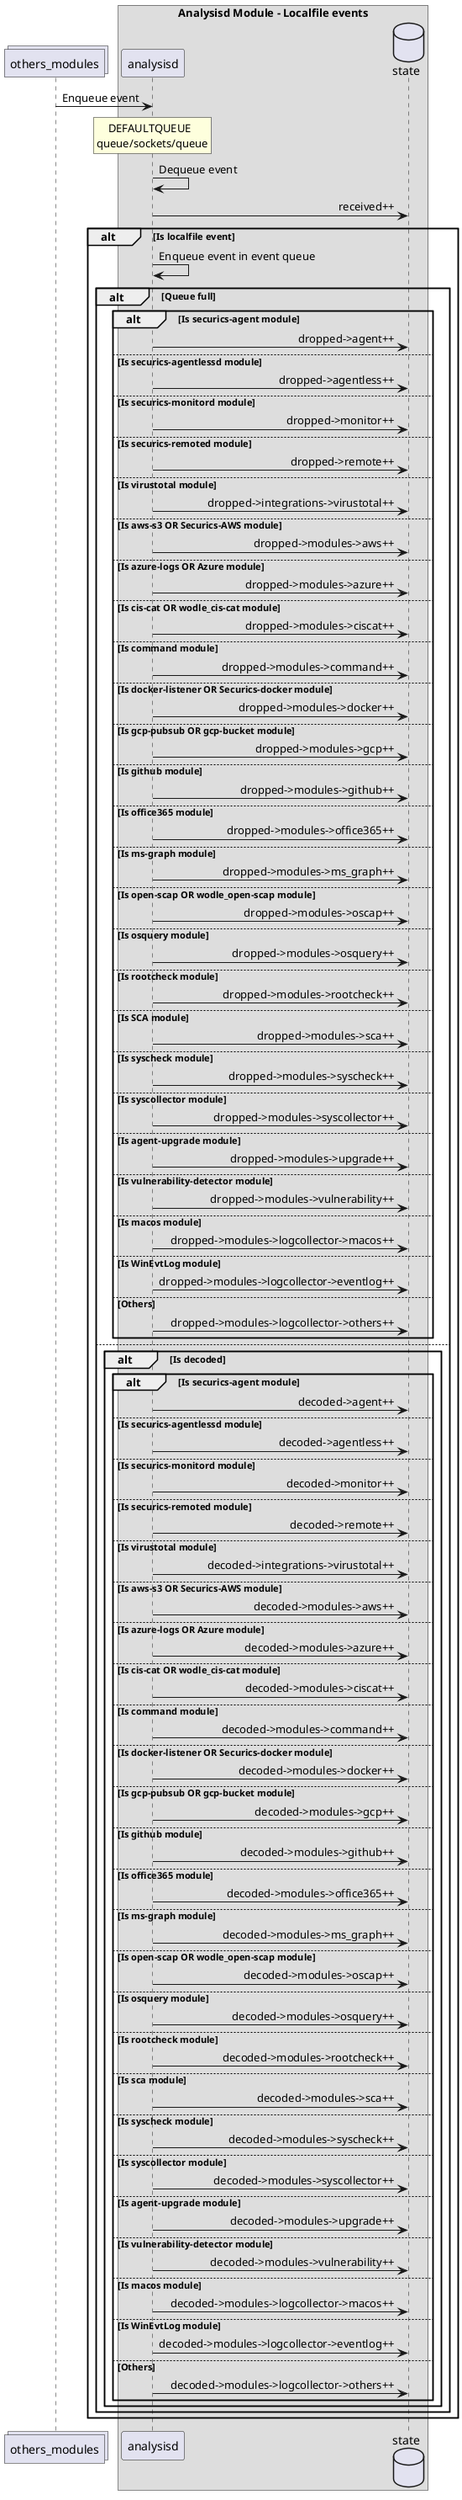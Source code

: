 ' Copyright (C) 2023-2024, RV Bionics Group SpA.
' Created by Securics, Inc. <info@rvbionics.com>.
' This program is free software; you can redistribute it and/or modify it under the terms of GPLv2

@startuml analysisd-localfile

    collections others_modules
    box "Analysisd Module - Localfile events"
    participant analysisd
    database state
    end box
    skinparam sequenceMessageAlign right

    others_modules -> analysisd : Enqueue event
    rnote over analysisd
            DEFAULTQUEUE
        queue/sockets/queue
    endrnote
    analysisd -> analysisd: Dequeue event
    analysisd -> state: received++

    alt Is localfile event
        analysisd -> analysisd: Enqueue event in event queue
        alt Queue full
            alt Is securics-agent module
                analysisd -> state: dropped->agent++
            else Is securics-agentlessd module
                analysisd -> state: dropped->agentless++
            else Is securics-monitord module
                analysisd -> state: dropped->monitor++
            else Is securics-remoted module
                analysisd -> state: dropped->remote++
            else Is virustotal module
                analysisd -> state: dropped->integrations->virustotal++
            else Is aws-s3 OR Securics-AWS module
                analysisd -> state: dropped->modules->aws++
            else Is azure-logs OR Azure module
                analysisd -> state: dropped->modules->azure++
            else Is cis-cat OR wodle_cis-cat module
                analysisd -> state: dropped->modules->ciscat++
            else Is command module
                analysisd -> state: dropped->modules->command++
            else Is docker-listener OR Securics-docker module
                analysisd -> state: dropped->modules->docker++
            else Is gcp-pubsub OR gcp-bucket module
                analysisd -> state: dropped->modules->gcp++
            else Is github module
                analysisd -> state: dropped->modules->github++
            else Is office365 module
                analysisd -> state: dropped->modules->office365++
            else Is ms-graph module
                analysisd -> state: dropped->modules->ms_graph++
            else Is open-scap OR wodle_open-scap module
                analysisd -> state: dropped->modules->oscap++
            else Is osquery module
                analysisd -> state: dropped->modules->osquery++
            else Is rootcheck module
                analysisd -> state: dropped->modules->rootcheck++
            else Is SCA module
                analysisd -> state: dropped->modules->sca++
            else Is syscheck module
                analysisd -> state: dropped->modules->syscheck++
            else Is syscollector module
                analysisd -> state: dropped->modules->syscollector++
            else Is agent-upgrade module
                analysisd -> state: dropped->modules->upgrade++
            else Is vulnerability-detector module
                analysisd -> state: dropped->modules->vulnerability++
            else Is macos module
                analysisd -> state: dropped->modules->logcollector->macos++
            else Is WinEvtLog module
                analysisd -> state: dropped->modules->logcollector->eventlog++
            else Others
                analysisd -> state: dropped->modules->logcollector->others++
            end
        else
            alt Is decoded
                alt Is securics-agent module
                    analysisd -> state: decoded->agent++
                else Is securics-agentlessd module
                    analysisd -> state: decoded->agentless++
                else Is securics-monitord module
                    analysisd -> state: decoded->monitor++
                else Is securics-remoted module
                    analysisd -> state: decoded->remote++
                else Is virustotal module
                    analysisd -> state: decoded->integrations->virustotal++
                else Is aws-s3 OR Securics-AWS module
                    analysisd -> state: decoded->modules->aws++
                else Is azure-logs OR Azure module
                    analysisd -> state: decoded->modules->azure++
                else Is cis-cat OR wodle_cis-cat module
                    analysisd -> state: decoded->modules->ciscat++
                else Is command module
                    analysisd -> state: decoded->modules->command++
                else Is docker-listener OR Securics-docker module
                    analysisd -> state: decoded->modules->docker++
                else Is gcp-pubsub OR gcp-bucket module
                    analysisd -> state: decoded->modules->gcp++
                else Is github module
                    analysisd -> state: decoded->modules->github++
                else Is office365 module
                    analysisd -> state: decoded->modules->office365++
                else Is ms-graph module
                    analysisd -> state: decoded->modules->ms_graph++
                else Is open-scap OR wodle_open-scap module
                    analysisd -> state: decoded->modules->oscap++
                else Is osquery module
                    analysisd -> state: decoded->modules->osquery++
                else Is rootcheck module
                    analysisd -> state: decoded->modules->rootcheck++
                else Is sca module
                    analysisd -> state: decoded->modules->sca++
                else Is syscheck module
                    analysisd -> state: decoded->modules->syscheck++
                else Is syscollector module
                    analysisd -> state: decoded->modules->syscollector++
                else Is agent-upgrade module
                    analysisd -> state: decoded->modules->upgrade++
                else Is vulnerability-detector module
                    analysisd -> state: decoded->modules->vulnerability++
                else Is macos module
                    analysisd -> state: decoded->modules->logcollector->macos++
                else Is WinEvtLog module
                    analysisd -> state: decoded->modules->logcollector->eventlog++
                else Others
                    analysisd -> state: decoded->modules->logcollector->others++
                end
            end
        end
    end

@enduml

